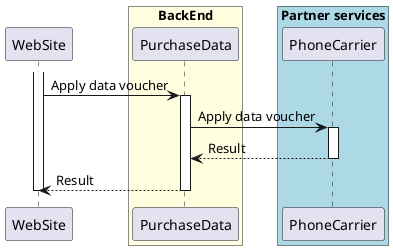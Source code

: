 @startuml

participant WebSite

box "BackEnd" #LightYellow
  participant PurchaseData
end box

box "Partner services" #LightBlue
  participant PhoneCarrier
end box

activate WebSite
WebSite -> PurchaseData : Apply data voucher

activate PurchaseData

PurchaseData -> PhoneCarrier: Apply data voucher

activate PhoneCarrier

PhoneCarrier --> PurchaseData: Result

deactivate PhoneCarrier

PurchaseData --> WebSite: Result

deactivate PurchaseData
deactivate WebSite


@enduml
